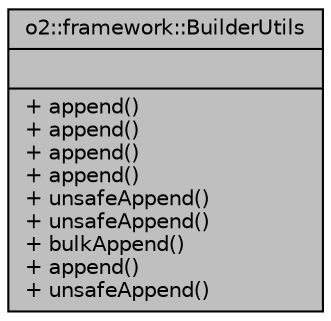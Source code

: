 digraph "o2::framework::BuilderUtils"
{
 // INTERACTIVE_SVG=YES
  bgcolor="transparent";
  edge [fontname="Helvetica",fontsize="10",labelfontname="Helvetica",labelfontsize="10"];
  node [fontname="Helvetica",fontsize="10",shape=record];
  Node1 [label="{o2::framework::BuilderUtils\n||+ append()\l+ append()\l+ append()\l+ append()\l+ unsafeAppend()\l+ unsafeAppend()\l+ bulkAppend()\l+ append()\l+ unsafeAppend()\l}",height=0.2,width=0.4,color="black", fillcolor="grey75", style="filled", fontcolor="black"];
}
